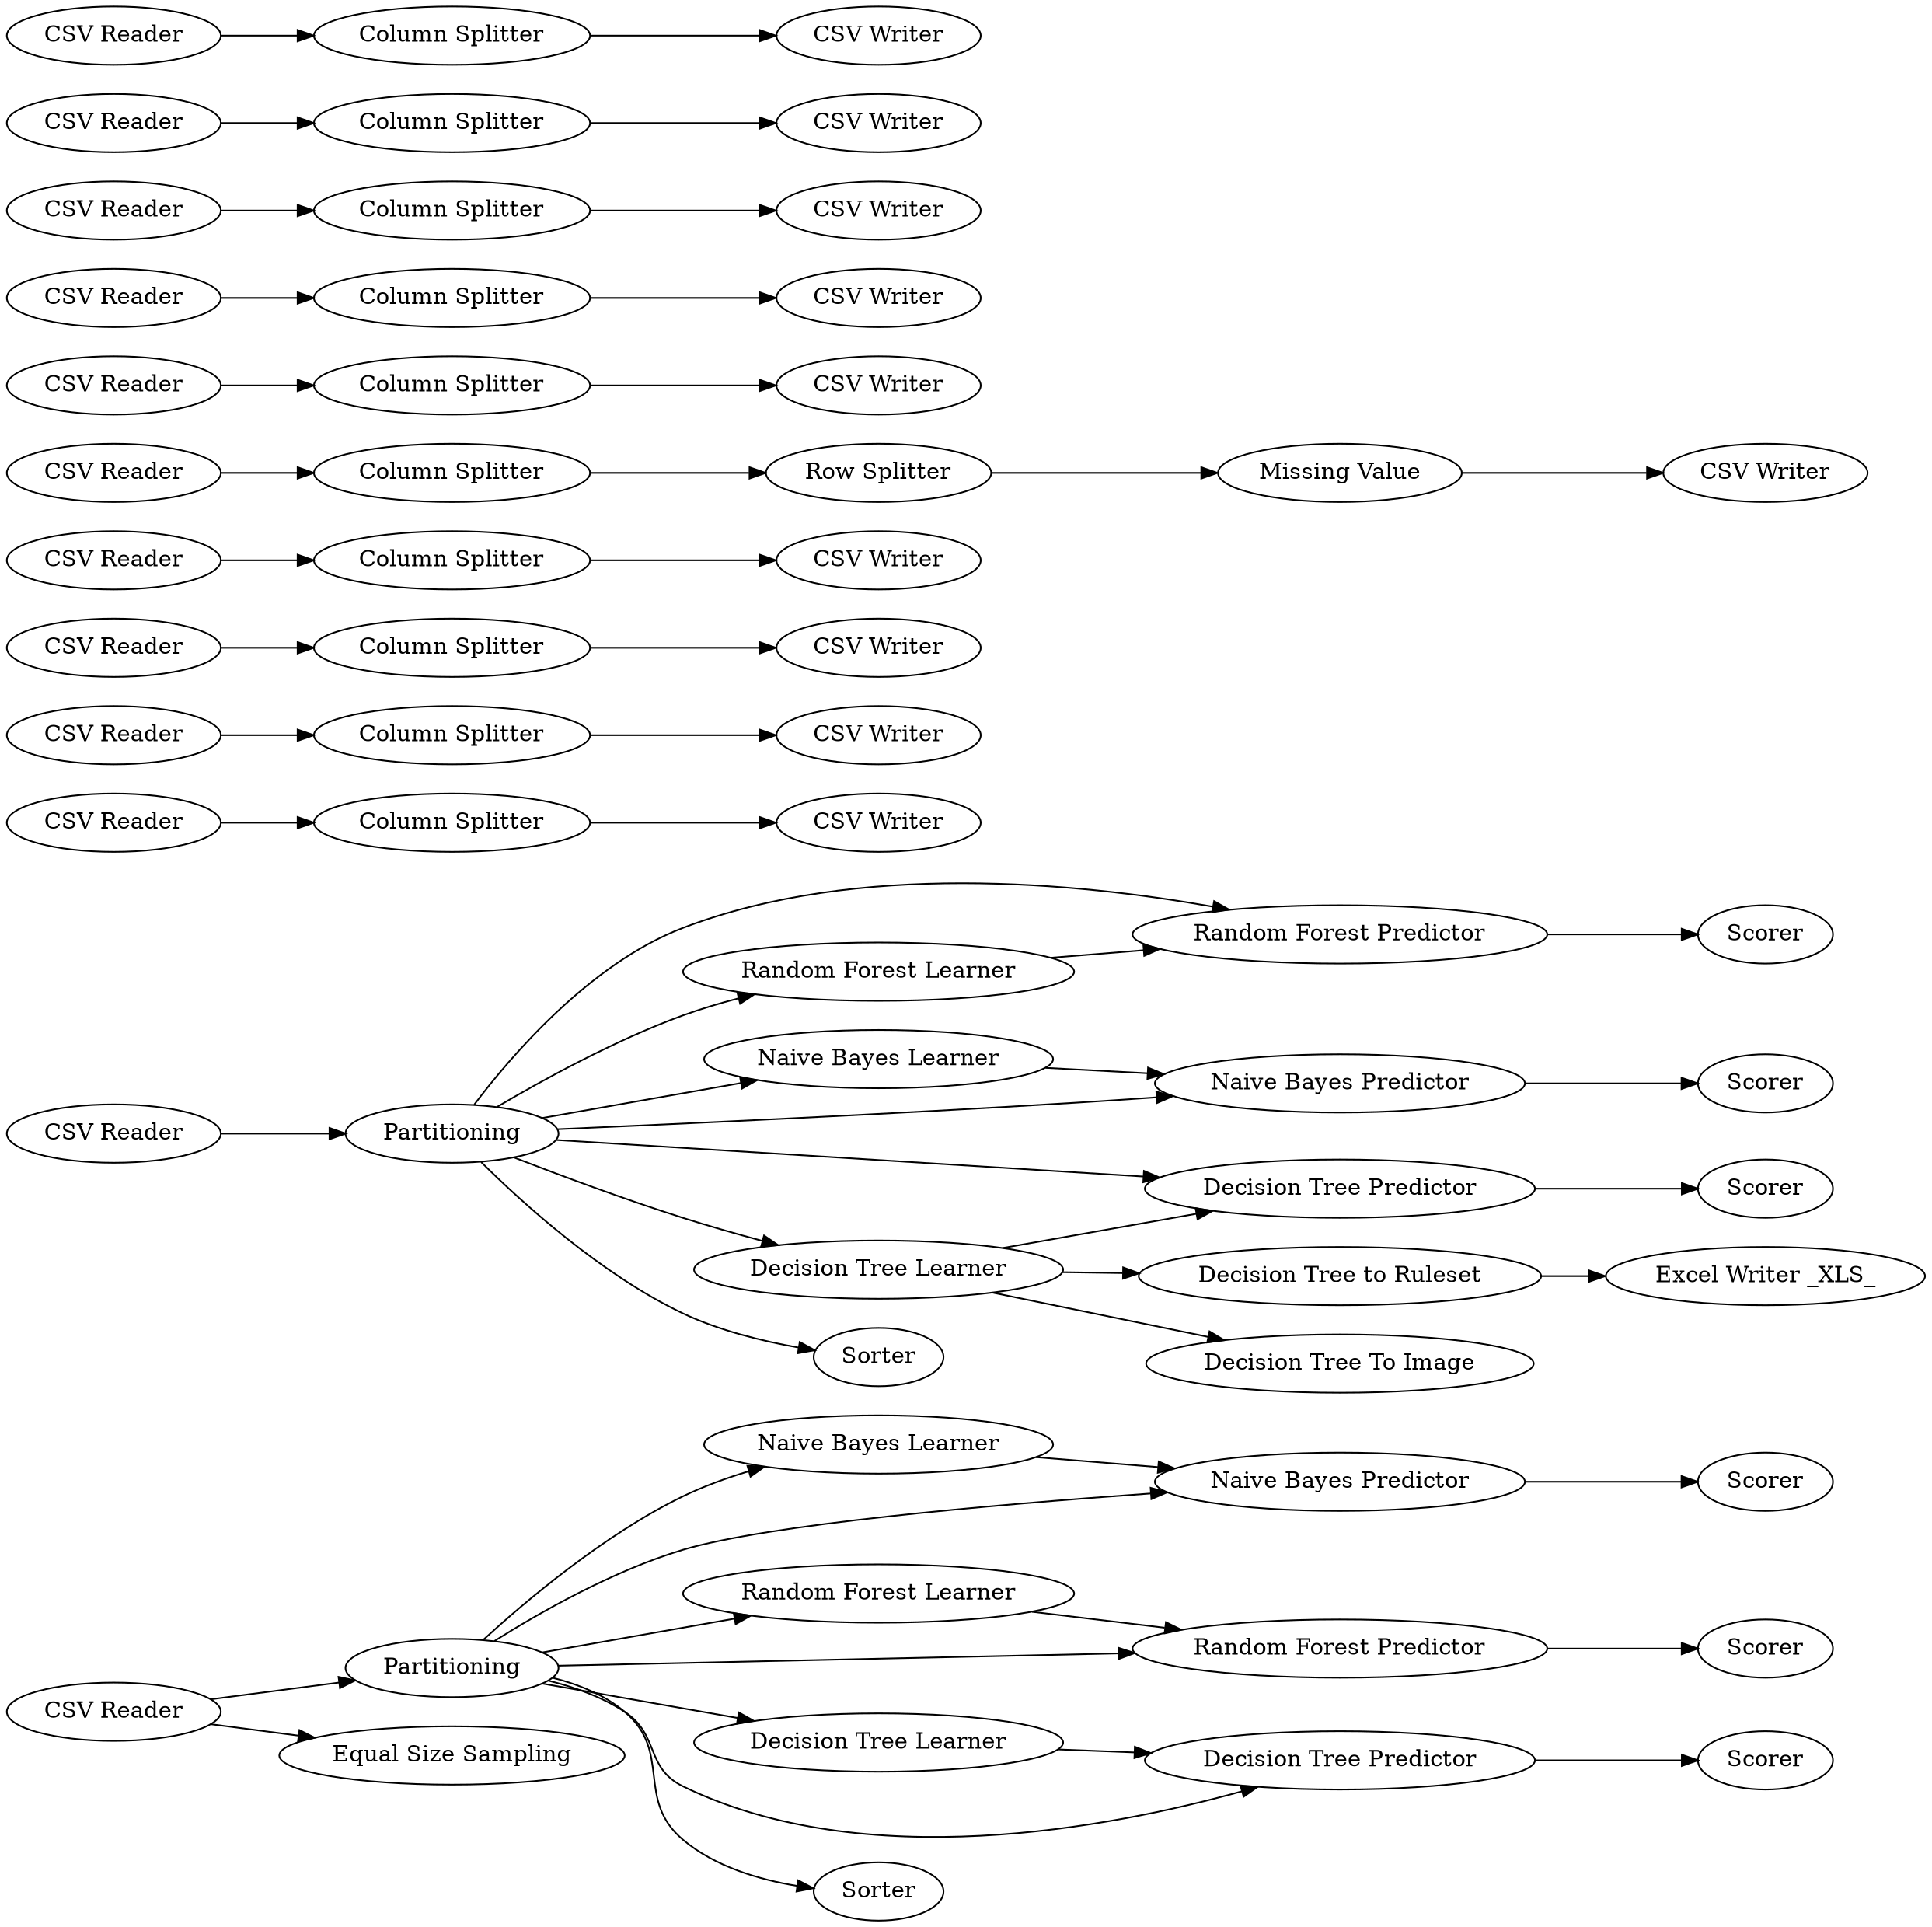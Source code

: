 digraph {
	136 -> 130
	23 -> 24
	135 -> 131
	22 -> 23
	162 -> 161
	10 -> 23
	12 -> 13
	167 -> 165
	132 -> 136
	10 -> 25
	129 -> 134
	173 -> 172
	26 -> 27
	154 -> 139
	136 -> 135
	10 -> 22
	11 -> 12
	38 -> 10
	10 -> 11
	149 -> 150
	25 -> 26
	10 -> 12
	139 -> 141
	155 -> 145
	11 -> 40
	48 -> 50
	130 -> 127
	11 -> 41
	156 -> 159
	161 -> 160
	136 -> 131
	159 -> 163
	134 -> 128
	150 -> 152
	136 -> 134
	136 -> 127
	132 -> 174
	171 -> 173
	158 -> 164
	127 -> 133
	153 -> 48
	170 -> 169
	136 -> 125
	152 -> 151
	10 -> 26
	10 -> 42
	168 -> 170
	175 -> 149
	145 -> 144
	136 -> 129
	157 -> 158
	131 -> 126
	41 -> 44
	166 -> 167
	133 [label=Scorer]
	27 [label=Scorer]
	167 [label="Column Splitter"]
	165 [label="CSV Writer"]
	170 [label="Column Splitter"]
	126 [label=Scorer]
	169 [label="CSV Writer"]
	136 [label=Partitioning]
	26 [label="Naive Bayes Predictor"]
	153 [label="CSV Reader"]
	162 [label="CSV Reader"]
	145 [label="Column Splitter"]
	149 [label="Column Splitter"]
	163 [label="CSV Writer"]
	151 [label="CSV Writer"]
	24 [label=Scorer]
	168 [label="CSV Reader"]
	41 [label="Decision Tree to Ruleset"]
	156 [label="CSV Reader"]
	161 [label="Column Splitter"]
	131 [label="Random Forest Predictor"]
	154 [label="CSV Reader"]
	25 [label="Naive Bayes Learner"]
	129 [label="Decision Tree Learner"]
	10 [label=Partitioning]
	12 [label="Decision Tree Predictor"]
	141 [label="CSV Writer"]
	166 [label="CSV Reader"]
	48 [label="Column Splitter"]
	150 [label="Row Splitter"]
	164 [label="CSV Writer"]
	171 [label="CSV Reader"]
	144 [label="CSV Writer"]
	50 [label="CSV Writer"]
	125 [label=Sorter]
	42 [label=Sorter]
	22 [label="Random Forest Learner"]
	127 [label="Naive Bayes Predictor"]
	158 [label="Column Splitter"]
	174 [label="Equal Size Sampling"]
	11 [label="Decision Tree Learner"]
	23 [label="Random Forest Predictor"]
	173 [label="Column Splitter"]
	159 [label="Column Splitter"]
	172 [label="CSV Writer"]
	135 [label="Random Forest Learner"]
	134 [label="Decision Tree Predictor"]
	38 [label="CSV Reader"]
	160 [label="CSV Writer"]
	175 [label="CSV Reader"]
	13 [label=Scorer]
	44 [label="Excel Writer _XLS_"]
	139 [label="Column Splitter"]
	157 [label="CSV Reader"]
	155 [label="CSV Reader"]
	130 [label="Naive Bayes Learner"]
	40 [label="Decision Tree To Image"]
	152 [label="Missing Value"]
	128 [label=Scorer]
	132 [label="CSV Reader"]
	rankdir=LR
}
